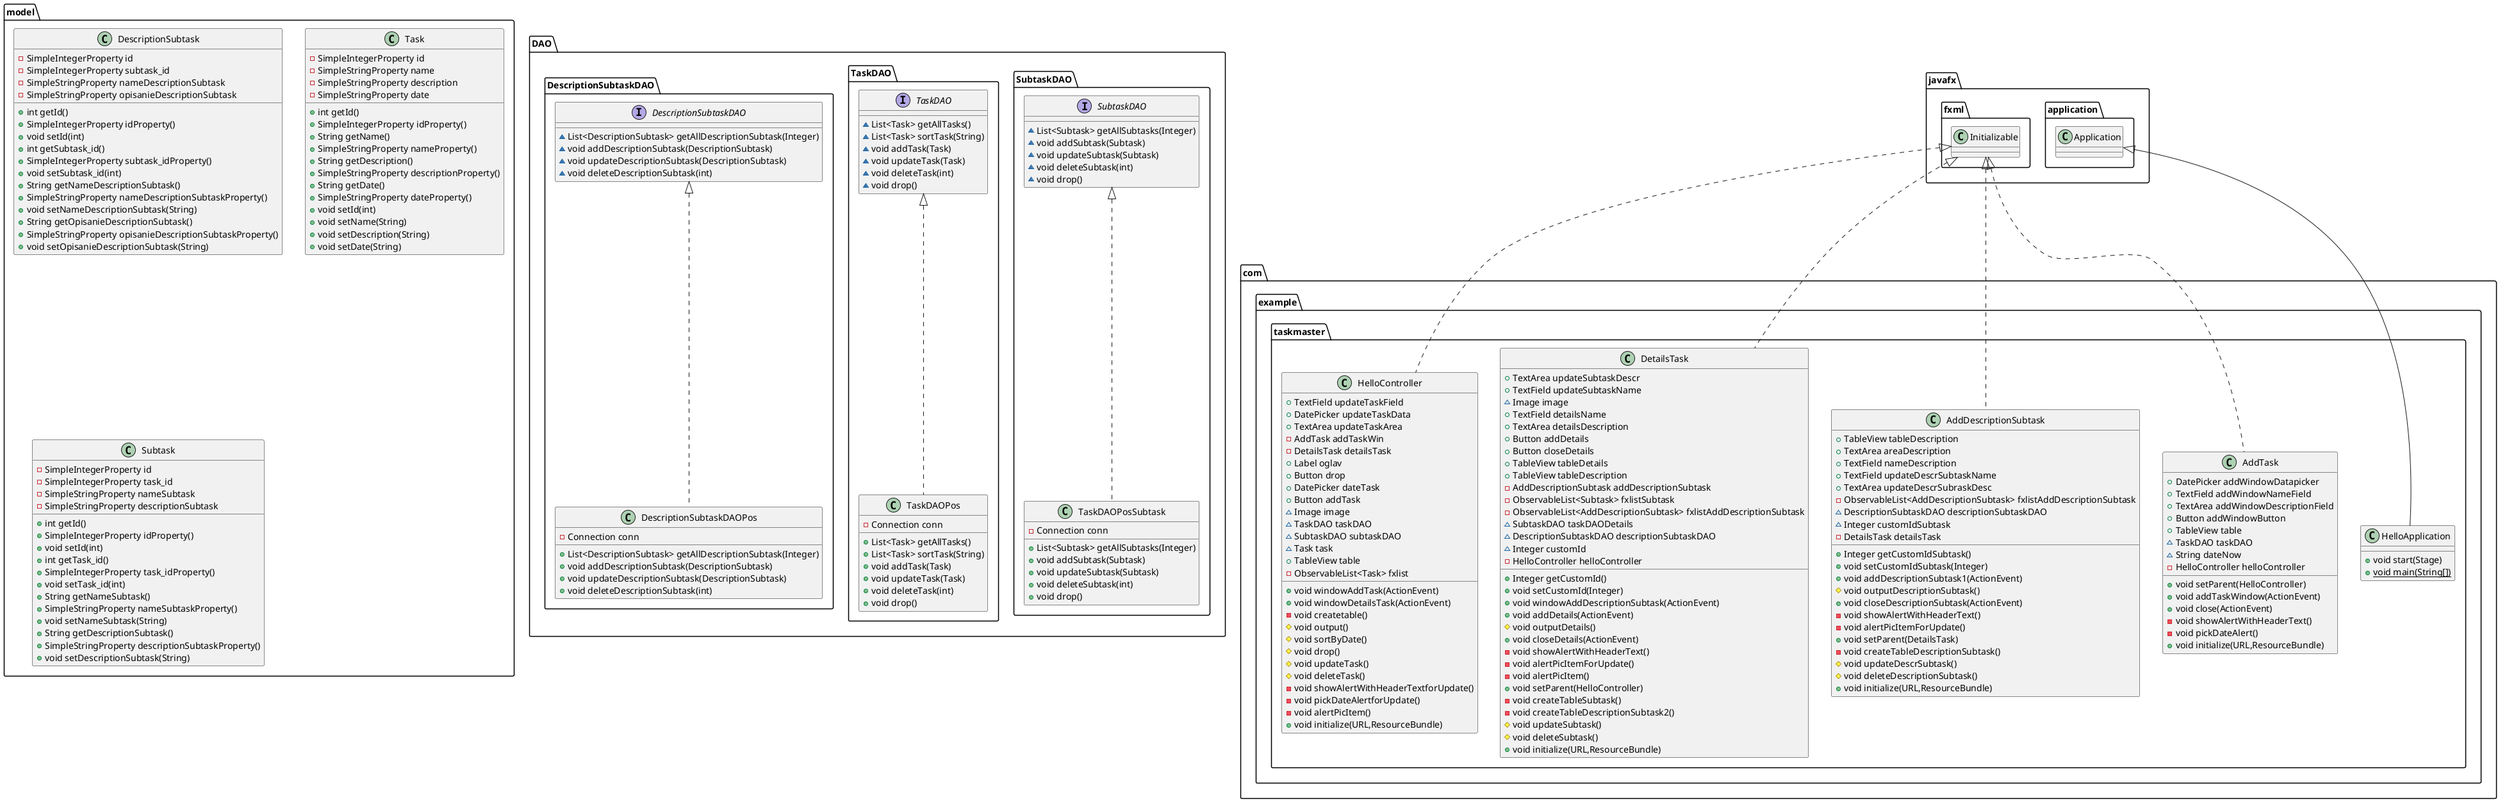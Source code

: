 @startuml
class DAO.SubtaskDAO.TaskDAOPosSubtask {
- Connection conn
+ List<Subtask> getAllSubtasks(Integer)
+ void addSubtask(Subtask)
+ void updateSubtask(Subtask)
+ void deleteSubtask(int)
+ void drop()
}
interface DAO.SubtaskDAO.SubtaskDAO {
~ List<Subtask> getAllSubtasks(Integer)
~ void addSubtask(Subtask)
~ void updateSubtask(Subtask)
~ void deleteSubtask(int)
~ void drop()
}
class model.DescriptionSubtask {
- SimpleIntegerProperty id
- SimpleIntegerProperty subtask_id
- SimpleStringProperty nameDescriptionSubtask
- SimpleStringProperty opisanieDescriptionSubtask
+ int getId()
+ SimpleIntegerProperty idProperty()
+ void setId(int)
+ int getSubtask_id()
+ SimpleIntegerProperty subtask_idProperty()
+ void setSubtask_id(int)
+ String getNameDescriptionSubtask()
+ SimpleStringProperty nameDescriptionSubtaskProperty()
+ void setNameDescriptionSubtask(String)
+ String getOpisanieDescriptionSubtask()
+ SimpleStringProperty opisanieDescriptionSubtaskProperty()
+ void setOpisanieDescriptionSubtask(String)
}
class com.example.taskmaster.AddTask {
+ DatePicker addWindowDatapicker
+ TextField addWindowNameField
+ TextArea addWindowDescriptionField
+ Button addWindowButton
+ TableView table
~ TaskDAO taskDAO
~ String dateNow
- HelloController helloController
+ void setParent(HelloController)
+ void addTaskWindow(ActionEvent)
+ void close(ActionEvent)
- void showAlertWithHeaderText()
- void pickDateAlert()
+ void initialize(URL,ResourceBundle)
}
class model.Task {
- SimpleIntegerProperty id
- SimpleStringProperty name
- SimpleStringProperty description
- SimpleStringProperty date
+ int getId()
+ SimpleIntegerProperty idProperty()
+ String getName()
+ SimpleStringProperty nameProperty()
+ String getDescription()
+ SimpleStringProperty descriptionProperty()
+ String getDate()
+ SimpleStringProperty dateProperty()
+ void setId(int)
+ void setName(String)
+ void setDescription(String)
+ void setDate(String)
}
class com.example.taskmaster.HelloApplication {
+ void start(Stage)
+ {static} void main(String[])
}
class com.example.taskmaster.DetailsTask {
+ TextArea updateSubtaskDescr
+ TextField updateSubtaskName
~ Image image
+ TextField detailsName
+ TextArea detailsDescription
+ Button addDetails
+ Button closeDetails
+ TableView tableDetails
+ TableView tableDescription
- AddDescriptionSubtask addDescriptionSubtask
- ObservableList<Subtask> fxlistSubtask
- ObservableList<AddDescriptionSubtask> fxlistAddDescriptionSubtask
~ SubtaskDAO taskDAODetails
~ DescriptionSubtaskDAO descriptionSubtaskDAO
~ Integer customId
- HelloController helloController
+ Integer getCustomId()
+ void setCustomId(Integer)
+ void windowAddDescriptionSubtask(ActionEvent)
+ void addDetails(ActionEvent)
# void outputDetails()
+ void closeDetails(ActionEvent)
- void showAlertWithHeaderText()
- void alertPicItemForUpdate()
- void alertPicItem()
+ void setParent(HelloController)
- void createTableSubtask()
- void createTableDescriptionSubtask2()
# void updateSubtask()
# void deleteSubtask()
+ void initialize(URL,ResourceBundle)
}
class com.example.taskmaster.HelloController {
+ TextField updateTaskField
+ DatePicker updateTaskData
+ TextArea updateTaskArea
- AddTask addTaskWin
- DetailsTask detailsTask
+ Label oglav
+ Button drop
+ DatePicker dateTask
+ Button addTask
~ Image image
~ TaskDAO taskDAO
~ SubtaskDAO subtaskDAO
~ Task task
+ TableView table
- ObservableList<Task> fxlist
+ void windowAddTask(ActionEvent)
+ void windowDetailsTask(ActionEvent)
- void createtable()
# void output()
# void sortByDate()
# void drop()
# void updateTask()
# void deleteTask()
- void showAlertWithHeaderTextforUpdate()
- void pickDateAlertforUpdate()
- void alertPicItem()
+ void initialize(URL,ResourceBundle)
}
class model.Subtask {
- SimpleIntegerProperty id
- SimpleIntegerProperty task_id
- SimpleStringProperty nameSubtask
- SimpleStringProperty descriptionSubtask
+ int getId()
+ SimpleIntegerProperty idProperty()
+ void setId(int)
+ int getTask_id()
+ SimpleIntegerProperty task_idProperty()
+ void setTask_id(int)
+ String getNameSubtask()
+ SimpleStringProperty nameSubtaskProperty()
+ void setNameSubtask(String)
+ String getDescriptionSubtask()
+ SimpleStringProperty descriptionSubtaskProperty()
+ void setDescriptionSubtask(String)
}
interface DAO.TaskDAO.TaskDAO {
~ List<Task> getAllTasks()
~ List<Task> sortTask(String)
~ void addTask(Task)
~ void updateTask(Task)
~ void deleteTask(int)
~ void drop()
}
class com.example.taskmaster.AddDescriptionSubtask {
+ TableView tableDescription
+ TextArea areaDescription
+ TextField nameDescription
+ TextField updateDescrSubtaskName
+ TextArea updateDescrSubraskDesc
- ObservableList<AddDescriptionSubtask> fxlistAddDescriptionSubtask
~ DescriptionSubtaskDAO descriptionSubtaskDAO
~ Integer customIdSubtask
- DetailsTask detailsTask
+ Integer getCustomIdSubtask()
+ void setCustomIdSubtask(Integer)
+ void addDescriptionSubtask1(ActionEvent)
# void outputDescriptionSubtask()
+ void closeDescriptionSubtask(ActionEvent)
- void showAlertWithHeaderText()
- void alertPicItemForUpdate()
+ void setParent(DetailsTask)
- void createTableDescriptionSubtask()
# void updateDescrSubtask()
# void deleteDescriptionSubtask()
+ void initialize(URL,ResourceBundle)
}
interface DAO.DescriptionSubtaskDAO.DescriptionSubtaskDAO {
~ List<DescriptionSubtask> getAllDescriptionSubtask(Integer)
~ void addDescriptionSubtask(DescriptionSubtask)
~ void updateDescriptionSubtask(DescriptionSubtask)
~ void deleteDescriptionSubtask(int)
}
class DAO.DescriptionSubtaskDAO.DescriptionSubtaskDAOPos {
- Connection conn
+ List<DescriptionSubtask> getAllDescriptionSubtask(Integer)
+ void addDescriptionSubtask(DescriptionSubtask)
+ void updateDescriptionSubtask(DescriptionSubtask)
+ void deleteDescriptionSubtask(int)
}
class DAO.TaskDAO.TaskDAOPos {
- Connection conn
+ List<Task> getAllTasks()
+ List<Task> sortTask(String)
+ void addTask(Task)
+ void updateTask(Task)
+ void deleteTask(int)
+ void drop()
}


DAO.SubtaskDAO.SubtaskDAO <|.. DAO.SubtaskDAO.TaskDAOPosSubtask
javafx.fxml.Initializable <|.. com.example.taskmaster.AddTask
javafx.application.Application <|-- com.example.taskmaster.HelloApplication
javafx.fxml.Initializable <|.. com.example.taskmaster.DetailsTask
javafx.fxml.Initializable <|.. com.example.taskmaster.HelloController
javafx.fxml.Initializable <|.. com.example.taskmaster.AddDescriptionSubtask
DAO.DescriptionSubtaskDAO.DescriptionSubtaskDAO <|.. DAO.DescriptionSubtaskDAO.DescriptionSubtaskDAOPos
DAO.TaskDAO.TaskDAO <|.. DAO.TaskDAO.TaskDAOPos
@enduml